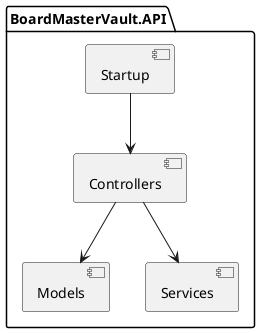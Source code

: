 ﻿@startuml
package "BoardMasterVault.API" {
    [Controllers]
    [Models]
    [Services]

    [Startup] --> [Controllers]
    [Controllers] --> [Services]
    [Controllers] --> [Models]
}
@enduml
